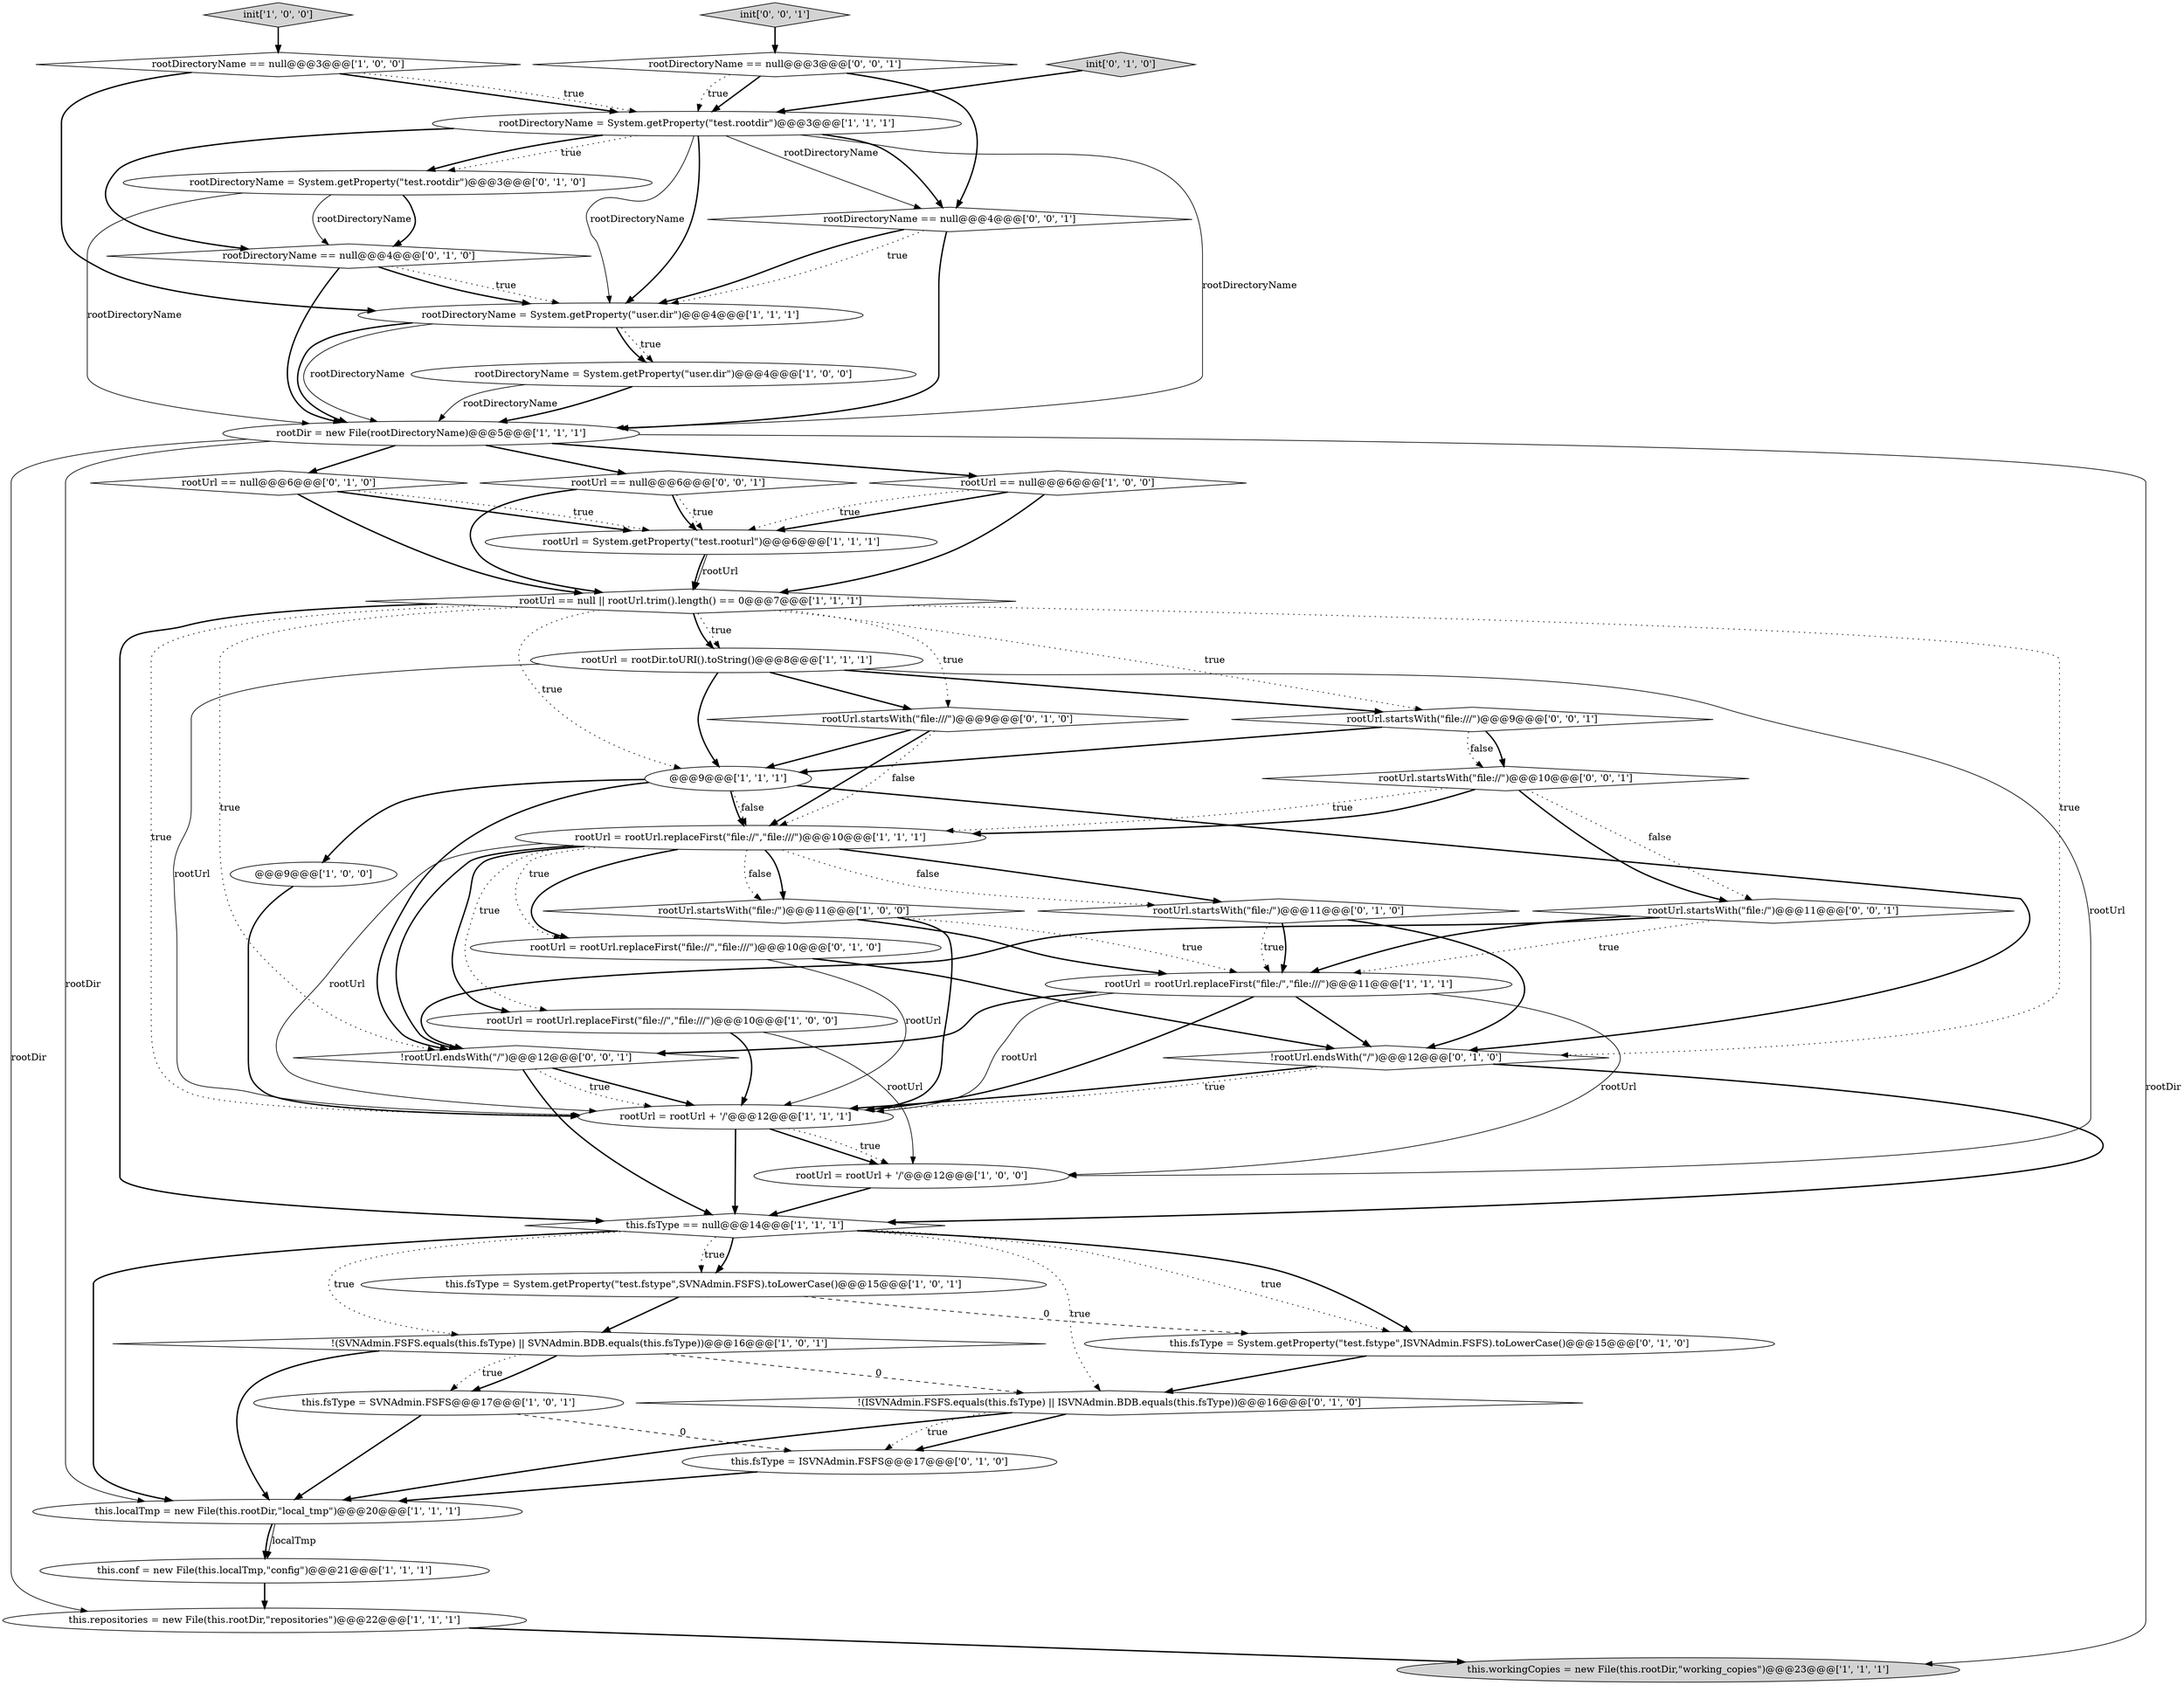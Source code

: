 digraph {
3 [style = filled, label = "this.repositories = new File(this.rootDir,\"repositories\")@@@22@@@['1', '1', '1']", fillcolor = white, shape = ellipse image = "AAA0AAABBB1BBB"];
43 [style = filled, label = "rootDirectoryName == null@@@4@@@['0', '0', '1']", fillcolor = white, shape = diamond image = "AAA0AAABBB3BBB"];
32 [style = filled, label = "rootDirectoryName == null@@@4@@@['0', '1', '0']", fillcolor = white, shape = diamond image = "AAA0AAABBB2BBB"];
9 [style = filled, label = "@@@9@@@['1', '0', '0']", fillcolor = white, shape = ellipse image = "AAA0AAABBB1BBB"];
12 [style = filled, label = "rootUrl == null || rootUrl.trim().length() == 0@@@7@@@['1', '1', '1']", fillcolor = white, shape = diamond image = "AAA0AAABBB1BBB"];
14 [style = filled, label = "this.localTmp = new File(this.rootDir,\"local_tmp\")@@@20@@@['1', '1', '1']", fillcolor = white, shape = ellipse image = "AAA0AAABBB1BBB"];
39 [style = filled, label = "rootUrl == null@@@6@@@['0', '0', '1']", fillcolor = white, shape = diamond image = "AAA0AAABBB3BBB"];
31 [style = filled, label = "rootDirectoryName = System.getProperty(\"test.rootdir\")@@@3@@@['0', '1', '0']", fillcolor = white, shape = ellipse image = "AAA0AAABBB2BBB"];
21 [style = filled, label = "rootDirectoryName = System.getProperty(\"test.rootdir\")@@@3@@@['1', '1', '1']", fillcolor = white, shape = ellipse image = "AAA0AAABBB1BBB"];
27 [style = filled, label = "init['0', '1', '0']", fillcolor = lightgray, shape = diamond image = "AAA0AAABBB2BBB"];
19 [style = filled, label = "@@@9@@@['1', '1', '1']", fillcolor = white, shape = ellipse image = "AAA0AAABBB1BBB"];
40 [style = filled, label = "rootUrl.startsWith(\"file:/\")@@@11@@@['0', '0', '1']", fillcolor = white, shape = diamond image = "AAA0AAABBB3BBB"];
1 [style = filled, label = "init['1', '0', '0']", fillcolor = lightgray, shape = diamond image = "AAA0AAABBB1BBB"];
6 [style = filled, label = "rootDirectoryName == null@@@3@@@['1', '0', '0']", fillcolor = white, shape = diamond image = "AAA0AAABBB1BBB"];
16 [style = filled, label = "rootDir = new File(rootDirectoryName)@@@5@@@['1', '1', '1']", fillcolor = white, shape = ellipse image = "AAA0AAABBB1BBB"];
37 [style = filled, label = "rootDirectoryName == null@@@3@@@['0', '0', '1']", fillcolor = white, shape = diamond image = "AAA0AAABBB3BBB"];
5 [style = filled, label = "rootUrl = rootUrl + '/'@@@12@@@['1', '0', '0']", fillcolor = white, shape = ellipse image = "AAA0AAABBB1BBB"];
2 [style = filled, label = "this.fsType == null@@@14@@@['1', '1', '1']", fillcolor = white, shape = diamond image = "AAA0AAABBB1BBB"];
35 [style = filled, label = "!(ISVNAdmin.FSFS.equals(this.fsType) || ISVNAdmin.BDB.equals(this.fsType))@@@16@@@['0', '1', '0']", fillcolor = white, shape = diamond image = "AAA1AAABBB2BBB"];
10 [style = filled, label = "rootUrl.startsWith(\"file:/\")@@@11@@@['1', '0', '0']", fillcolor = white, shape = diamond image = "AAA0AAABBB1BBB"];
24 [style = filled, label = "rootUrl = rootUrl.replaceFirst(\"file://\",\"file:///\")@@@10@@@['1', '1', '1']", fillcolor = white, shape = ellipse image = "AAA0AAABBB1BBB"];
17 [style = filled, label = "this.conf = new File(this.localTmp,\"config\")@@@21@@@['1', '1', '1']", fillcolor = white, shape = ellipse image = "AAA0AAABBB1BBB"];
26 [style = filled, label = "rootUrl.startsWith(\"file:///\")@@@9@@@['0', '1', '0']", fillcolor = white, shape = diamond image = "AAA0AAABBB2BBB"];
28 [style = filled, label = "this.fsType = System.getProperty(\"test.fstype\",ISVNAdmin.FSFS).toLowerCase()@@@15@@@['0', '1', '0']", fillcolor = white, shape = ellipse image = "AAA1AAABBB2BBB"];
15 [style = filled, label = "this.fsType = System.getProperty(\"test.fstype\",SVNAdmin.FSFS).toLowerCase()@@@15@@@['1', '0', '1']", fillcolor = white, shape = ellipse image = "AAA0AAABBB1BBB"];
33 [style = filled, label = "rootUrl = rootUrl.replaceFirst(\"file://\",\"file:///\")@@@10@@@['0', '1', '0']", fillcolor = white, shape = ellipse image = "AAA0AAABBB2BBB"];
38 [style = filled, label = "rootUrl.startsWith(\"file:///\")@@@9@@@['0', '0', '1']", fillcolor = white, shape = diamond image = "AAA0AAABBB3BBB"];
30 [style = filled, label = "rootUrl.startsWith(\"file:/\")@@@11@@@['0', '1', '0']", fillcolor = white, shape = diamond image = "AAA0AAABBB2BBB"];
42 [style = filled, label = "rootUrl.startsWith(\"file://\")@@@10@@@['0', '0', '1']", fillcolor = white, shape = diamond image = "AAA0AAABBB3BBB"];
36 [style = filled, label = "this.fsType = ISVNAdmin.FSFS@@@17@@@['0', '1', '0']", fillcolor = white, shape = ellipse image = "AAA1AAABBB2BBB"];
13 [style = filled, label = "rootUrl = rootUrl + '/'@@@12@@@['1', '1', '1']", fillcolor = white, shape = ellipse image = "AAA0AAABBB1BBB"];
23 [style = filled, label = "rootUrl = rootDir.toURI().toString()@@@8@@@['1', '1', '1']", fillcolor = white, shape = ellipse image = "AAA0AAABBB1BBB"];
29 [style = filled, label = "!rootUrl.endsWith(\"/\")@@@12@@@['0', '1', '0']", fillcolor = white, shape = diamond image = "AAA0AAABBB2BBB"];
41 [style = filled, label = "!rootUrl.endsWith(\"/\")@@@12@@@['0', '0', '1']", fillcolor = white, shape = diamond image = "AAA0AAABBB3BBB"];
4 [style = filled, label = "rootDirectoryName = System.getProperty(\"user.dir\")@@@4@@@['1', '0', '0']", fillcolor = white, shape = ellipse image = "AAA0AAABBB1BBB"];
18 [style = filled, label = "rootDirectoryName = System.getProperty(\"user.dir\")@@@4@@@['1', '1', '1']", fillcolor = white, shape = ellipse image = "AAA0AAABBB1BBB"];
34 [style = filled, label = "rootUrl == null@@@6@@@['0', '1', '0']", fillcolor = white, shape = diamond image = "AAA0AAABBB2BBB"];
44 [style = filled, label = "init['0', '0', '1']", fillcolor = lightgray, shape = diamond image = "AAA0AAABBB3BBB"];
20 [style = filled, label = "rootUrl = rootUrl.replaceFirst(\"file:/\",\"file:///\")@@@11@@@['1', '1', '1']", fillcolor = white, shape = ellipse image = "AAA0AAABBB1BBB"];
22 [style = filled, label = "this.workingCopies = new File(this.rootDir,\"working_copies\")@@@23@@@['1', '1', '1']", fillcolor = lightgray, shape = ellipse image = "AAA0AAABBB1BBB"];
25 [style = filled, label = "rootUrl = System.getProperty(\"test.rooturl\")@@@6@@@['1', '1', '1']", fillcolor = white, shape = ellipse image = "AAA0AAABBB1BBB"];
0 [style = filled, label = "rootUrl == null@@@6@@@['1', '0', '0']", fillcolor = white, shape = diamond image = "AAA0AAABBB1BBB"];
8 [style = filled, label = "rootUrl = rootUrl.replaceFirst(\"file://\",\"file:///\")@@@10@@@['1', '0', '0']", fillcolor = white, shape = ellipse image = "AAA0AAABBB1BBB"];
11 [style = filled, label = "this.fsType = SVNAdmin.FSFS@@@17@@@['1', '0', '1']", fillcolor = white, shape = ellipse image = "AAA0AAABBB1BBB"];
7 [style = filled, label = "!(SVNAdmin.FSFS.equals(this.fsType) || SVNAdmin.BDB.equals(this.fsType))@@@16@@@['1', '0', '1']", fillcolor = white, shape = diamond image = "AAA0AAABBB1BBB"];
29->13 [style = bold, label=""];
25->12 [style = solid, label="rootUrl"];
23->13 [style = solid, label="rootUrl"];
24->33 [style = bold, label=""];
35->36 [style = dotted, label="true"];
15->28 [style = dashed, label="0"];
21->32 [style = bold, label=""];
12->26 [style = dotted, label="true"];
16->0 [style = bold, label=""];
16->34 [style = bold, label=""];
41->13 [style = bold, label=""];
31->32 [style = solid, label="rootDirectoryName"];
0->25 [style = bold, label=""];
17->3 [style = bold, label=""];
12->23 [style = bold, label=""];
7->11 [style = bold, label=""];
24->10 [style = bold, label=""];
7->35 [style = dashed, label="0"];
25->12 [style = bold, label=""];
31->32 [style = bold, label=""];
12->29 [style = dotted, label="true"];
6->21 [style = bold, label=""];
39->25 [style = dotted, label="true"];
44->37 [style = bold, label=""];
2->28 [style = dotted, label="true"];
19->29 [style = bold, label=""];
21->43 [style = bold, label=""];
21->18 [style = bold, label=""];
20->13 [style = solid, label="rootUrl"];
38->42 [style = bold, label=""];
40->20 [style = dotted, label="true"];
23->38 [style = bold, label=""];
34->25 [style = bold, label=""];
16->3 [style = solid, label="rootDir"];
33->29 [style = bold, label=""];
30->20 [style = dotted, label="true"];
27->21 [style = bold, label=""];
8->5 [style = solid, label="rootUrl"];
14->17 [style = solid, label="localTmp"];
14->17 [style = bold, label=""];
26->24 [style = bold, label=""];
16->39 [style = bold, label=""];
34->25 [style = dotted, label="true"];
24->10 [style = dotted, label="false"];
38->19 [style = bold, label=""];
42->40 [style = dotted, label="false"];
11->36 [style = dashed, label="0"];
15->7 [style = bold, label=""];
2->28 [style = bold, label=""];
43->16 [style = bold, label=""];
23->26 [style = bold, label=""];
7->14 [style = bold, label=""];
26->19 [style = bold, label=""];
24->8 [style = dotted, label="true"];
37->21 [style = bold, label=""];
0->12 [style = bold, label=""];
42->40 [style = bold, label=""];
36->14 [style = bold, label=""];
35->36 [style = bold, label=""];
20->29 [style = bold, label=""];
3->22 [style = bold, label=""];
10->20 [style = dotted, label="true"];
23->5 [style = solid, label="rootUrl"];
43->18 [style = bold, label=""];
18->16 [style = solid, label="rootDirectoryName"];
13->5 [style = bold, label=""];
10->20 [style = bold, label=""];
6->18 [style = bold, label=""];
19->24 [style = dotted, label="false"];
42->24 [style = bold, label=""];
4->16 [style = bold, label=""];
29->2 [style = bold, label=""];
24->33 [style = dotted, label="true"];
41->2 [style = bold, label=""];
12->2 [style = bold, label=""];
12->19 [style = dotted, label="true"];
12->41 [style = dotted, label="true"];
19->24 [style = bold, label=""];
11->14 [style = bold, label=""];
24->13 [style = solid, label="rootUrl"];
7->11 [style = dotted, label="true"];
30->20 [style = bold, label=""];
20->13 [style = bold, label=""];
2->15 [style = dotted, label="true"];
40->41 [style = bold, label=""];
18->4 [style = dotted, label="true"];
10->13 [style = bold, label=""];
31->16 [style = solid, label="rootDirectoryName"];
4->16 [style = solid, label="rootDirectoryName"];
18->16 [style = bold, label=""];
32->18 [style = dotted, label="true"];
8->13 [style = bold, label=""];
12->38 [style = dotted, label="true"];
32->16 [style = bold, label=""];
6->21 [style = dotted, label="true"];
26->24 [style = dotted, label="false"];
21->31 [style = dotted, label="true"];
24->8 [style = bold, label=""];
42->24 [style = dotted, label="true"];
33->13 [style = solid, label="rootUrl"];
21->18 [style = solid, label="rootDirectoryName"];
16->22 [style = solid, label="rootDir"];
39->25 [style = bold, label=""];
5->2 [style = bold, label=""];
2->35 [style = dotted, label="true"];
21->43 [style = solid, label="rootDirectoryName"];
0->25 [style = dotted, label="true"];
29->13 [style = dotted, label="true"];
28->35 [style = bold, label=""];
19->9 [style = bold, label=""];
23->19 [style = bold, label=""];
12->23 [style = dotted, label="true"];
37->43 [style = bold, label=""];
41->13 [style = dotted, label="true"];
9->13 [style = bold, label=""];
12->13 [style = dotted, label="true"];
43->18 [style = dotted, label="true"];
37->21 [style = dotted, label="true"];
16->14 [style = solid, label="rootDir"];
24->30 [style = bold, label=""];
1->6 [style = bold, label=""];
20->5 [style = solid, label="rootUrl"];
32->18 [style = bold, label=""];
21->16 [style = solid, label="rootDirectoryName"];
24->41 [style = bold, label=""];
39->12 [style = bold, label=""];
34->12 [style = bold, label=""];
24->30 [style = dotted, label="false"];
19->41 [style = bold, label=""];
2->14 [style = bold, label=""];
13->5 [style = dotted, label="true"];
13->2 [style = bold, label=""];
40->20 [style = bold, label=""];
21->31 [style = bold, label=""];
2->15 [style = bold, label=""];
35->14 [style = bold, label=""];
2->7 [style = dotted, label="true"];
18->4 [style = bold, label=""];
30->29 [style = bold, label=""];
38->42 [style = dotted, label="false"];
20->41 [style = bold, label=""];
}
